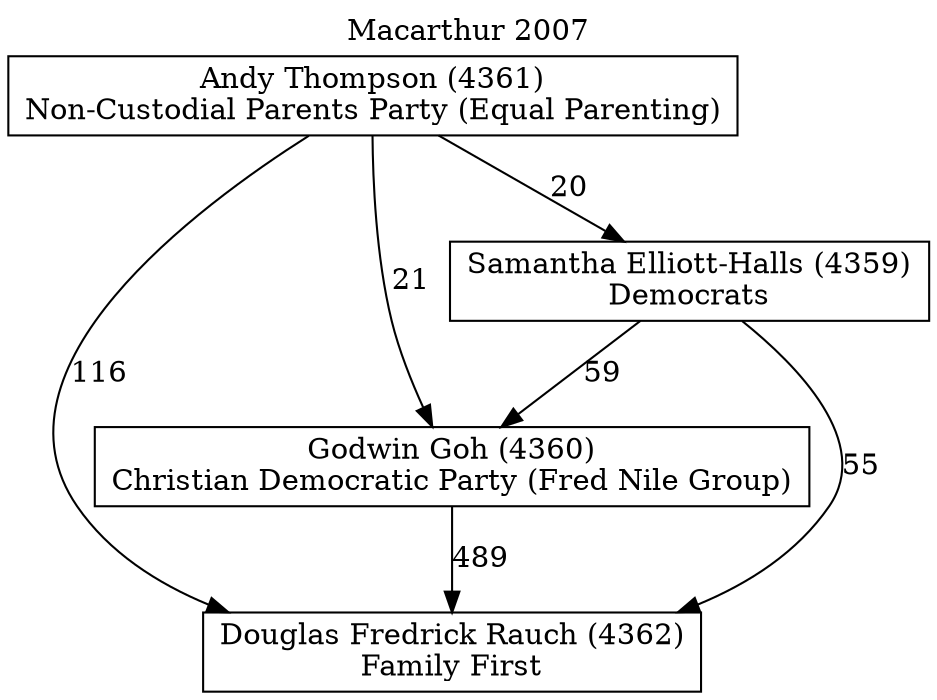 // House preference flow
digraph "Douglas Fredrick Rauch (4362)_Macarthur_2007" {
	graph [label="Macarthur 2007" labelloc=t mclimit=10]
	node [shape=box]
	"Douglas Fredrick Rauch (4362)" [label="Douglas Fredrick Rauch (4362)
Family First"]
	"Godwin Goh (4360)" [label="Godwin Goh (4360)
Christian Democratic Party (Fred Nile Group)"]
	"Samantha Elliott-Halls (4359)" [label="Samantha Elliott-Halls (4359)
Democrats"]
	"Andy Thompson (4361)" [label="Andy Thompson (4361)
Non-Custodial Parents Party (Equal Parenting)"]
	"Godwin Goh (4360)" -> "Douglas Fredrick Rauch (4362)" [label=489]
	"Samantha Elliott-Halls (4359)" -> "Godwin Goh (4360)" [label=59]
	"Andy Thompson (4361)" -> "Samantha Elliott-Halls (4359)" [label=20]
	"Samantha Elliott-Halls (4359)" -> "Douglas Fredrick Rauch (4362)" [label=55]
	"Andy Thompson (4361)" -> "Douglas Fredrick Rauch (4362)" [label=116]
	"Andy Thompson (4361)" -> "Godwin Goh (4360)" [label=21]
}
